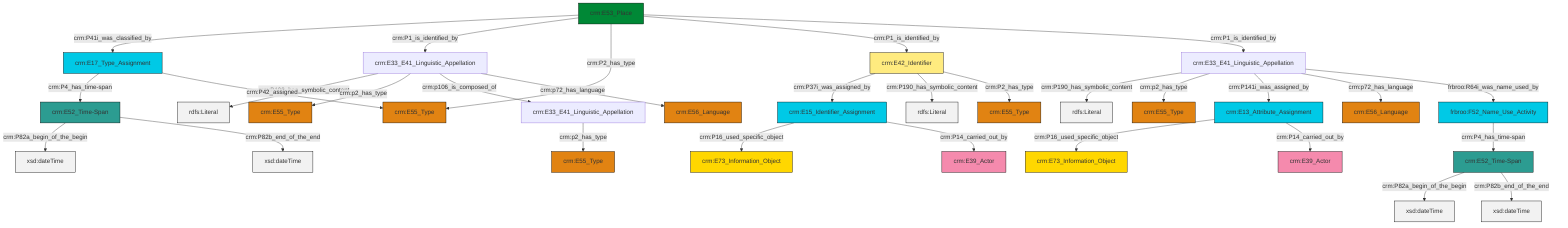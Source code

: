 graph TD
classDef Literal fill:#f2f2f2,stroke:#000000;
classDef CRM_Entity fill:#FFFFFF,stroke:#000000;
classDef Temporal_Entity fill:#00C9E6, stroke:#000000;
classDef Type fill:#E18312, stroke:#000000;
classDef Time-Span fill:#2C9C91, stroke:#000000;
classDef Appellation fill:#FFEB7F, stroke:#000000;
classDef Place fill:#008836, stroke:#000000;
classDef Persistent_Item fill:#B266B2, stroke:#000000;
classDef Conceptual_Object fill:#FFD700, stroke:#000000;
classDef Physical_Thing fill:#D2B48C, stroke:#000000;
classDef Actor fill:#f58aad, stroke:#000000;
classDef PC_Classes fill:#4ce600, stroke:#000000;
classDef Multi fill:#cccccc,stroke:#000000;

0["crm:E33_E41_Linguistic_Appellation"]:::Default -->|crm:P190_has_symbolic_content| 1[rdfs:Literal]:::Literal
0["crm:E33_E41_Linguistic_Appellation"]:::Default -->|crm:p2_has_type| 4["crm:E55_Type"]:::Type
0["crm:E33_E41_Linguistic_Appellation"]:::Default -->|crm:P141i_was_assigned_by| 5["crm:E13_Attribute_Assignment"]:::Temporal_Entity
6["crm:E33_E41_Linguistic_Appellation"]:::Default -->|crm:P190_has_symbolic_content| 7[rdfs:Literal]:::Literal
5["crm:E13_Attribute_Assignment"]:::Temporal_Entity -->|crm:P16_used_specific_object| 10["crm:E73_Information_Object"]:::Conceptual_Object
11["crm:E52_Time-Span"]:::Time-Span -->|crm:P82a_begin_of_the_begin| 12[xsd:dateTime]:::Literal
13["crm:E33_E41_Linguistic_Appellation"]:::Default -->|crm:p2_has_type| 14["crm:E55_Type"]:::Type
11["crm:E52_Time-Span"]:::Time-Span -->|crm:P82b_end_of_the_end| 17[xsd:dateTime]:::Literal
18["crm:E15_Identifier_Assignment"]:::Temporal_Entity -->|crm:P16_used_specific_object| 19["crm:E73_Information_Object"]:::Conceptual_Object
20["crm:E17_Type_Assignment"]:::Temporal_Entity -->|crm:P4_has_time-span| 8["crm:E52_Time-Span"]:::Time-Span
22["crm:E53_Place"]:::Place -->|crm:P41i_was_classified_by| 20["crm:E17_Type_Assignment"]:::Temporal_Entity
20["crm:E17_Type_Assignment"]:::Temporal_Entity -->|crm:P42_assigned| 15["crm:E55_Type"]:::Type
0["crm:E33_E41_Linguistic_Appellation"]:::Default -->|crm:p72_has_language| 27["crm:E56_Language"]:::Type
18["crm:E15_Identifier_Assignment"]:::Temporal_Entity -->|crm:P14_carried_out_by| 25["crm:E39_Actor"]:::Actor
8["crm:E52_Time-Span"]:::Time-Span -->|crm:P82a_begin_of_the_begin| 34[xsd:dateTime]:::Literal
0["crm:E33_E41_Linguistic_Appellation"]:::Default -->|frbroo:R64i_was_name_used_by| 2["frbroo:F52_Name_Use_Activity"]:::Temporal_Entity
2["frbroo:F52_Name_Use_Activity"]:::Temporal_Entity -->|crm:P4_has_time-span| 11["crm:E52_Time-Span"]:::Time-Span
45["crm:E42_Identifier"]:::Appellation -->|crm:P37i_was_assigned_by| 18["crm:E15_Identifier_Assignment"]:::Temporal_Entity
45["crm:E42_Identifier"]:::Appellation -->|crm:P190_has_symbolic_content| 46[rdfs:Literal]:::Literal
6["crm:E33_E41_Linguistic_Appellation"]:::Default -->|crm:p2_has_type| 41["crm:E55_Type"]:::Type
45["crm:E42_Identifier"]:::Appellation -->|crm:P2_has_type| 37["crm:E55_Type"]:::Type
8["crm:E52_Time-Span"]:::Time-Span -->|crm:P82b_end_of_the_end| 49[xsd:dateTime]:::Literal
6["crm:E33_E41_Linguistic_Appellation"]:::Default -->|crm:p106_is_composed_of| 13["crm:E33_E41_Linguistic_Appellation"]:::Default
6["crm:E33_E41_Linguistic_Appellation"]:::Default -->|crm:p72_has_language| 29["crm:E56_Language"]:::Type
22["crm:E53_Place"]:::Place -->|crm:P1_is_identified_by| 6["crm:E33_E41_Linguistic_Appellation"]:::Default
22["crm:E53_Place"]:::Place -->|crm:P2_has_type| 15["crm:E55_Type"]:::Type
5["crm:E13_Attribute_Assignment"]:::Temporal_Entity -->|crm:P14_carried_out_by| 47["crm:E39_Actor"]:::Actor
22["crm:E53_Place"]:::Place -->|crm:P1_is_identified_by| 45["crm:E42_Identifier"]:::Appellation
22["crm:E53_Place"]:::Place -->|crm:P1_is_identified_by| 0["crm:E33_E41_Linguistic_Appellation"]:::Default